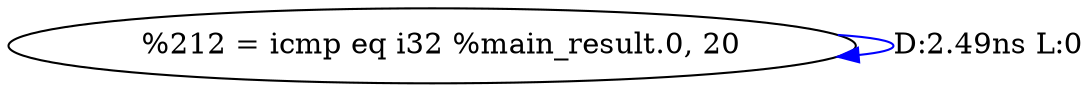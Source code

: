 digraph {
Node0x4045900[label="  %212 = icmp eq i32 %main_result.0, 20"];
Node0x4045900 -> Node0x4045900[label="D:2.49ns L:0",color=blue];
}
